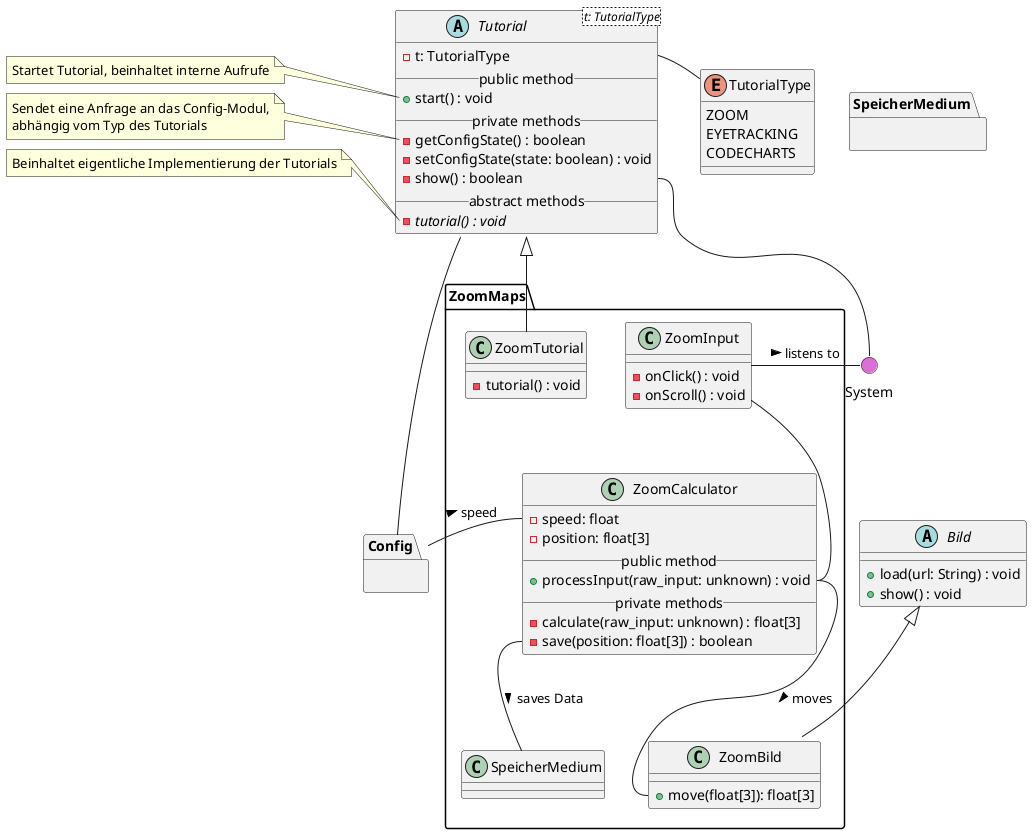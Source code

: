 @startuml zoommaps
' skinparam backgroundColor transparent
() System #DA70D5
top to bottom direction

' --- TUTORIAL ---
abstract Tutorial<t: TutorialType> {
  - t: TutorialType
  __public method__
  + start() : void
  __private methods__
  - getConfigState() : boolean
  - setConfigState(state: boolean) : void
  - show() : boolean
  __abstract methods__
  - {abstract} tutorial() : void
}

note left of Tutorial::start
    Startet Tutorial, beinhaltet interne Aufrufe
end note
note left of Tutorial::getConfigState
    Sendet eine Anfrage an das Config-Modul,
    abhängig vom Typ des Tutorials
end note
note left of Tutorial::tutorial
    Beinhaltet eigentliche Implementierung der Tutorials
end note

enum TutorialType {
  ZOOM
  EYETRACKING
  CODECHARTS
}

Tutorial::t -r- TutorialType
Tutorial::show -- System
Tutorial -- Config

' --- BILD ---

abstract Bild {
  + load(url: String) : void
  + show() : void
}


package ZoomMaps {

  class ZoomInput {
    - onClick() : void
    - onScroll() : void
  }

  class ZoomTutorial {
    - tutorial() : void
  }
  
  class ZoomCalculator {
    - speed: float
    - position: float[3]
    __public method__
    + processInput(raw_input: unknown) : void
    __private methods__
    - calculate(raw_input: unknown) : float[3]
    - save(position: float[3]) : boolean
  }

  class ZoomBild {
    + move(float[3]): float[3]
  }


  ' Vererbungen
  Bild <|-- ZoomBild
  Tutorial <|-- ZoomTutorial

  ' Interaktionen
  ZoomInput -- ZoomCalculator::processInput
  ZoomCalculator::processInput  -- ZoomBild::move : > moves

  ' Andere Module
  ZoomCalculator::save -- SpeicherMedium : > saves Data
  ZoomCalculator::speed -r- Config : < speed
  ZoomInput -r- System : > listens to
  
}

package Config {}

package SpeicherMedium {}

@enduml
